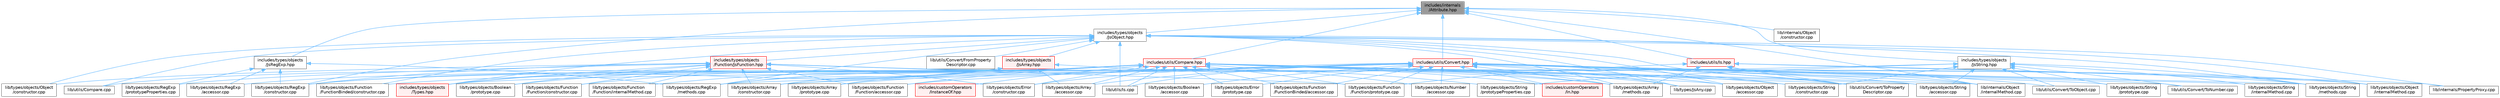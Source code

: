 digraph "includes/internals/Attribute.hpp"
{
 // LATEX_PDF_SIZE
  bgcolor="transparent";
  edge [fontname=Helvetica,fontsize=10,labelfontname=Helvetica,labelfontsize=10];
  node [fontname=Helvetica,fontsize=10,shape=box,height=0.2,width=0.4];
  Node1 [id="Node000001",label="includes/internals\l/Attribute.hpp",height=0.2,width=0.4,color="gray40", fillcolor="grey60", style="filled", fontcolor="black",tooltip=" "];
  Node1 -> Node2 [id="edge1_Node000001_Node000002",dir="back",color="steelblue1",style="solid",tooltip=" "];
  Node2 [id="Node000002",label="includes/types/objects\l/JsObject.hpp",height=0.2,width=0.4,color="grey40", fillcolor="white", style="filled",URL="$JsObject_8hpp.html",tooltip=" "];
  Node2 -> Node3 [id="edge2_Node000002_Node000003",dir="back",color="steelblue1",style="solid",tooltip=" "];
  Node3 [id="Node000003",label="includes/types/objects\l/Function/JsFunction.hpp",height=0.2,width=0.4,color="red", fillcolor="#FFF0F0", style="filled",URL="$JsFunction_8hpp.html",tooltip=" "];
  Node3 -> Node5 [id="edge3_Node000003_Node000005",dir="back",color="steelblue1",style="solid",tooltip=" "];
  Node5 [id="Node000005",label="includes/types/objects\l/Types.hpp",height=0.2,width=0.4,color="red", fillcolor="#FFF0F0", style="filled",URL="$objects_2Types_8hpp.html",tooltip=" "];
  Node3 -> Node13 [id="edge4_Node000003_Node000013",dir="back",color="steelblue1",style="solid",tooltip=" "];
  Node13 [id="Node000013",label="lib/types/objects/Array\l/constructor.cpp",height=0.2,width=0.4,color="grey40", fillcolor="white", style="filled",URL="$types_2objects_2Array_2constructor_8cpp.html",tooltip=" "];
  Node3 -> Node16 [id="edge5_Node000003_Node000016",dir="back",color="steelblue1",style="solid",tooltip=" "];
  Node16 [id="Node000016",label="lib/types/objects/Boolean\l/prototype.cpp",height=0.2,width=0.4,color="grey40", fillcolor="white", style="filled",URL="$Boolean_2prototype_8cpp.html",tooltip=" "];
  Node3 -> Node24 [id="edge6_Node000003_Node000024",dir="back",color="steelblue1",style="solid",tooltip=" "];
  Node24 [id="Node000024",label="lib/types/objects/Error\l/constructor.cpp",height=0.2,width=0.4,color="grey40", fillcolor="white", style="filled",URL="$types_2objects_2Error_2constructor_8cpp.html",tooltip=" "];
  Node3 -> Node26 [id="edge7_Node000003_Node000026",dir="back",color="steelblue1",style="solid",tooltip=" "];
  Node26 [id="Node000026",label="lib/types/objects/Function\l/Function/accessor.cpp",height=0.2,width=0.4,color="grey40", fillcolor="white", style="filled",URL="$types_2objects_2Function_2Function_2accessor_8cpp.html",tooltip=" "];
  Node3 -> Node27 [id="edge8_Node000003_Node000027",dir="back",color="steelblue1",style="solid",tooltip=" "];
  Node27 [id="Node000027",label="lib/types/objects/Function\l/Function/constructor.cpp",height=0.2,width=0.4,color="grey40", fillcolor="white", style="filled",URL="$types_2objects_2Function_2Function_2constructor_8cpp.html",tooltip=" "];
  Node3 -> Node28 [id="edge9_Node000003_Node000028",dir="back",color="steelblue1",style="solid",tooltip=" "];
  Node28 [id="Node000028",label="lib/types/objects/Function\l/Function/internalMethod.cpp",height=0.2,width=0.4,color="grey40", fillcolor="white", style="filled",URL="$types_2objects_2Function_2Function_2internalMethod_8cpp.html",tooltip=" "];
  Node3 -> Node7 [id="edge10_Node000003_Node000007",dir="back",color="steelblue1",style="solid",tooltip=" "];
  Node7 [id="Node000007",label="lib/types/objects/Function\l/Function/prototype.cpp",height=0.2,width=0.4,color="grey40", fillcolor="white", style="filled",URL="$Function_2Function_2prototype_8cpp.html",tooltip=" "];
  Node3 -> Node33 [id="edge11_Node000003_Node000033",dir="back",color="steelblue1",style="solid",tooltip=" "];
  Node33 [id="Node000033",label="lib/types/objects/Object\l/constructor.cpp",height=0.2,width=0.4,color="grey40", fillcolor="white", style="filled",URL="$types_2objects_2Object_2constructor_8cpp.html",tooltip=" "];
  Node3 -> Node37 [id="edge12_Node000003_Node000037",dir="back",color="steelblue1",style="solid",tooltip=" "];
  Node37 [id="Node000037",label="lib/types/objects/RegExp\l/constructor.cpp",height=0.2,width=0.4,color="grey40", fillcolor="white", style="filled",URL="$types_2objects_2RegExp_2constructor_8cpp.html",tooltip=" "];
  Node3 -> Node38 [id="edge13_Node000003_Node000038",dir="back",color="steelblue1",style="solid",tooltip=" "];
  Node38 [id="Node000038",label="lib/types/objects/RegExp\l/prototypeProperties.cpp",height=0.2,width=0.4,color="grey40", fillcolor="white", style="filled",URL="$RegExp_2prototypeProperties_8cpp.html",tooltip=" "];
  Node3 -> Node39 [id="edge14_Node000003_Node000039",dir="back",color="steelblue1",style="solid",tooltip=" "];
  Node39 [id="Node000039",label="lib/types/objects/String\l/constructor.cpp",height=0.2,width=0.4,color="grey40", fillcolor="white", style="filled",URL="$types_2objects_2String_2constructor_8cpp.html",tooltip=" "];
  Node3 -> Node40 [id="edge15_Node000003_Node000040",dir="back",color="steelblue1",style="solid",tooltip=" "];
  Node40 [id="Node000040",label="lib/types/objects/String\l/prototypeProperties.cpp",height=0.2,width=0.4,color="grey40", fillcolor="white", style="filled",URL="$String_2prototypeProperties_8cpp.html",tooltip=" "];
  Node2 -> Node42 [id="edge16_Node000002_Node000042",dir="back",color="steelblue1",style="solid",tooltip=" "];
  Node42 [id="Node000042",label="includes/types/objects\l/JsArray.hpp",height=0.2,width=0.4,color="red", fillcolor="#FFF0F0", style="filled",URL="$JsArray_8hpp.html",tooltip=" "];
  Node42 -> Node5 [id="edge17_Node000042_Node000005",dir="back",color="steelblue1",style="solid",tooltip=" "];
  Node42 -> Node43 [id="edge18_Node000042_Node000043",dir="back",color="steelblue1",style="solid",tooltip=" "];
  Node43 [id="Node000043",label="lib/types/objects/Array\l/accessor.cpp",height=0.2,width=0.4,color="grey40", fillcolor="white", style="filled",URL="$types_2objects_2Array_2accessor_8cpp.html",tooltip=" "];
  Node42 -> Node13 [id="edge19_Node000042_Node000013",dir="back",color="steelblue1",style="solid",tooltip=" "];
  Node42 -> Node45 [id="edge20_Node000042_Node000045",dir="back",color="steelblue1",style="solid",tooltip=" "];
  Node45 [id="Node000045",label="lib/types/objects/Array\l/methods.cpp",height=0.2,width=0.4,color="grey40", fillcolor="white", style="filled",URL="$Array_2methods_8cpp.html",tooltip=" "];
  Node42 -> Node46 [id="edge21_Node000042_Node000046",dir="back",color="steelblue1",style="solid",tooltip=" "];
  Node46 [id="Node000046",label="lib/types/objects/Array\l/prototype.cpp",height=0.2,width=0.4,color="grey40", fillcolor="white", style="filled",URL="$Array_2prototype_8cpp.html",tooltip=" "];
  Node42 -> Node47 [id="edge22_Node000042_Node000047",dir="back",color="steelblue1",style="solid",tooltip=" "];
  Node47 [id="Node000047",label="lib/types/objects/RegExp\l/methods.cpp",height=0.2,width=0.4,color="grey40", fillcolor="white", style="filled",URL="$RegExp_2methods_8cpp.html",tooltip=" "];
  Node2 -> Node5 [id="edge23_Node000002_Node000005",dir="back",color="steelblue1",style="solid",tooltip=" "];
  Node2 -> Node48 [id="edge24_Node000002_Node000048",dir="back",color="steelblue1",style="solid",tooltip=" "];
  Node48 [id="Node000048",label="lib/internals/PropertyProxy.cpp",height=0.2,width=0.4,color="grey40", fillcolor="white", style="filled",URL="$PropertyProxy_8cpp.html",tooltip=" "];
  Node2 -> Node49 [id="edge25_Node000002_Node000049",dir="back",color="steelblue1",style="solid",tooltip=" "];
  Node49 [id="Node000049",label="lib/types/JsAny.cpp",height=0.2,width=0.4,color="grey40", fillcolor="white", style="filled",URL="$JsAny_8cpp.html",tooltip=" "];
  Node2 -> Node45 [id="edge26_Node000002_Node000045",dir="back",color="steelblue1",style="solid",tooltip=" "];
  Node2 -> Node9 [id="edge27_Node000002_Node000009",dir="back",color="steelblue1",style="solid",tooltip=" "];
  Node9 [id="Node000009",label="lib/types/objects/Function\l/FunctionBinded/constructor.cpp",height=0.2,width=0.4,color="grey40", fillcolor="white", style="filled",URL="$types_2objects_2Function_2FunctionBinded_2constructor_8cpp.html",tooltip=" "];
  Node2 -> Node50 [id="edge28_Node000002_Node000050",dir="back",color="steelblue1",style="solid",tooltip=" "];
  Node50 [id="Node000050",label="lib/types/objects/Object\l/accessor.cpp",height=0.2,width=0.4,color="grey40", fillcolor="white", style="filled",URL="$types_2objects_2Object_2accessor_8cpp.html",tooltip=" "];
  Node2 -> Node33 [id="edge29_Node000002_Node000033",dir="back",color="steelblue1",style="solid",tooltip=" "];
  Node2 -> Node51 [id="edge30_Node000002_Node000051",dir="back",color="steelblue1",style="solid",tooltip=" "];
  Node51 [id="Node000051",label="lib/types/objects/Object\l/internalMethod.cpp",height=0.2,width=0.4,color="grey40", fillcolor="white", style="filled",URL="$types_2objects_2Object_2internalMethod_8cpp.html",tooltip=" "];
  Node2 -> Node47 [id="edge31_Node000002_Node000047",dir="back",color="steelblue1",style="solid",tooltip=" "];
  Node2 -> Node52 [id="edge32_Node000002_Node000052",dir="back",color="steelblue1",style="solid",tooltip=" "];
  Node52 [id="Node000052",label="lib/types/objects/String\l/methods.cpp",height=0.2,width=0.4,color="grey40", fillcolor="white", style="filled",URL="$String_2methods_8cpp.html",tooltip=" "];
  Node2 -> Node53 [id="edge33_Node000002_Node000053",dir="back",color="steelblue1",style="solid",tooltip=" "];
  Node53 [id="Node000053",label="lib/utils/Compare.cpp",height=0.2,width=0.4,color="grey40", fillcolor="white", style="filled",URL="$Compare_8cpp.html",tooltip=" "];
  Node2 -> Node54 [id="edge34_Node000002_Node000054",dir="back",color="steelblue1",style="solid",tooltip=" "];
  Node54 [id="Node000054",label="lib/utils/Convert/FromProperty\lDescriptor.cpp",height=0.2,width=0.4,color="grey40", fillcolor="white", style="filled",URL="$FromPropertyDescriptor_8cpp.html",tooltip=" "];
  Node2 -> Node55 [id="edge35_Node000002_Node000055",dir="back",color="steelblue1",style="solid",tooltip=" "];
  Node55 [id="Node000055",label="lib/utils/Convert/ToProperty\lDescriptor.cpp",height=0.2,width=0.4,color="grey40", fillcolor="white", style="filled",URL="$ToPropertyDescriptor_8cpp.html",tooltip=" "];
  Node2 -> Node56 [id="edge36_Node000002_Node000056",dir="back",color="steelblue1",style="solid",tooltip=" "];
  Node56 [id="Node000056",label="lib/utils/Is.cpp",height=0.2,width=0.4,color="grey40", fillcolor="white", style="filled",URL="$Is_8cpp.html",tooltip=" "];
  Node1 -> Node57 [id="edge37_Node000001_Node000057",dir="back",color="steelblue1",style="solid",tooltip=" "];
  Node57 [id="Node000057",label="includes/types/objects\l/JsRegExp.hpp",height=0.2,width=0.4,color="grey40", fillcolor="white", style="filled",URL="$JsRegExp_8hpp.html",tooltip=" "];
  Node57 -> Node58 [id="edge38_Node000057_Node000058",dir="back",color="steelblue1",style="solid",tooltip=" "];
  Node58 [id="Node000058",label="lib/types/objects/RegExp\l/accessor.cpp",height=0.2,width=0.4,color="grey40", fillcolor="white", style="filled",URL="$types_2objects_2RegExp_2accessor_8cpp.html",tooltip=" "];
  Node57 -> Node37 [id="edge39_Node000057_Node000037",dir="back",color="steelblue1",style="solid",tooltip=" "];
  Node57 -> Node47 [id="edge40_Node000057_Node000047",dir="back",color="steelblue1",style="solid",tooltip=" "];
  Node57 -> Node38 [id="edge41_Node000057_Node000038",dir="back",color="steelblue1",style="solid",tooltip=" "];
  Node1 -> Node59 [id="edge42_Node000001_Node000059",dir="back",color="steelblue1",style="solid",tooltip=" "];
  Node59 [id="Node000059",label="includes/types/objects\l/JsString.hpp",height=0.2,width=0.4,color="grey40", fillcolor="white", style="filled",URL="$JsString_8hpp.html",tooltip=" "];
  Node59 -> Node5 [id="edge43_Node000059_Node000005",dir="back",color="steelblue1",style="solid",tooltip=" "];
  Node59 -> Node60 [id="edge44_Node000059_Node000060",dir="back",color="steelblue1",style="solid",tooltip=" "];
  Node60 [id="Node000060",label="lib/types/objects/String\l/accessor.cpp",height=0.2,width=0.4,color="grey40", fillcolor="white", style="filled",URL="$types_2objects_2String_2accessor_8cpp.html",tooltip=" "];
  Node59 -> Node39 [id="edge45_Node000059_Node000039",dir="back",color="steelblue1",style="solid",tooltip=" "];
  Node59 -> Node61 [id="edge46_Node000059_Node000061",dir="back",color="steelblue1",style="solid",tooltip=" "];
  Node61 [id="Node000061",label="lib/types/objects/String\l/internalMethod.cpp",height=0.2,width=0.4,color="grey40", fillcolor="white", style="filled",URL="$types_2objects_2String_2internalMethod_8cpp.html",tooltip=" "];
  Node59 -> Node52 [id="edge47_Node000059_Node000052",dir="back",color="steelblue1",style="solid",tooltip=" "];
  Node59 -> Node62 [id="edge48_Node000059_Node000062",dir="back",color="steelblue1",style="solid",tooltip=" "];
  Node62 [id="Node000062",label="lib/types/objects/String\l/prototype.cpp",height=0.2,width=0.4,color="grey40", fillcolor="white", style="filled",URL="$String_2prototype_8cpp.html",tooltip=" "];
  Node59 -> Node40 [id="edge49_Node000059_Node000040",dir="back",color="steelblue1",style="solid",tooltip=" "];
  Node59 -> Node63 [id="edge50_Node000059_Node000063",dir="back",color="steelblue1",style="solid",tooltip=" "];
  Node63 [id="Node000063",label="lib/utils/Convert/ToNumber.cpp",height=0.2,width=0.4,color="grey40", fillcolor="white", style="filled",URL="$ToNumber_8cpp.html",tooltip=" "];
  Node59 -> Node64 [id="edge51_Node000059_Node000064",dir="back",color="steelblue1",style="solid",tooltip=" "];
  Node64 [id="Node000064",label="lib/utils/Convert/ToObject.cpp",height=0.2,width=0.4,color="grey40", fillcolor="white", style="filled",URL="$ToObject_8cpp.html",tooltip=" "];
  Node1 -> Node65 [id="edge52_Node000001_Node000065",dir="back",color="steelblue1",style="solid",tooltip=" "];
  Node65 [id="Node000065",label="includes/utils/Compare.hpp",height=0.2,width=0.4,color="red", fillcolor="#FFF0F0", style="filled",URL="$Compare_8hpp.html",tooltip=" "];
  Node65 -> Node66 [id="edge53_Node000065_Node000066",dir="back",color="steelblue1",style="solid",tooltip=" "];
  Node66 [id="Node000066",label="includes/customOperators\l/In.hpp",height=0.2,width=0.4,color="red", fillcolor="#FFF0F0", style="filled",URL="$In_8hpp.html",tooltip=" "];
  Node65 -> Node68 [id="edge54_Node000065_Node000068",dir="back",color="steelblue1",style="solid",tooltip=" "];
  Node68 [id="Node000068",label="includes/customOperators\l/InstanceOf.hpp",height=0.2,width=0.4,color="red", fillcolor="#FFF0F0", style="filled",URL="$InstanceOf_8hpp.html",tooltip=" "];
  Node65 -> Node69 [id="edge55_Node000065_Node000069",dir="back",color="steelblue1",style="solid",tooltip=" "];
  Node69 [id="Node000069",label="lib/internals/Object\l/internalMethod.cpp",height=0.2,width=0.4,color="grey40", fillcolor="white", style="filled",URL="$internals_2Object_2internalMethod_8cpp.html",tooltip=" "];
  Node65 -> Node49 [id="edge56_Node000065_Node000049",dir="back",color="steelblue1",style="solid",tooltip=" "];
  Node65 -> Node43 [id="edge57_Node000065_Node000043",dir="back",color="steelblue1",style="solid",tooltip=" "];
  Node65 -> Node13 [id="edge58_Node000065_Node000013",dir="back",color="steelblue1",style="solid",tooltip=" "];
  Node65 -> Node45 [id="edge59_Node000065_Node000045",dir="back",color="steelblue1",style="solid",tooltip=" "];
  Node65 -> Node46 [id="edge60_Node000065_Node000046",dir="back",color="steelblue1",style="solid",tooltip=" "];
  Node65 -> Node70 [id="edge61_Node000065_Node000070",dir="back",color="steelblue1",style="solid",tooltip=" "];
  Node70 [id="Node000070",label="lib/types/objects/Boolean\l/accessor.cpp",height=0.2,width=0.4,color="grey40", fillcolor="white", style="filled",URL="$types_2objects_2Boolean_2accessor_8cpp.html",tooltip=" "];
  Node65 -> Node16 [id="edge62_Node000065_Node000016",dir="back",color="steelblue1",style="solid",tooltip=" "];
  Node65 -> Node24 [id="edge63_Node000065_Node000024",dir="back",color="steelblue1",style="solid",tooltip=" "];
  Node65 -> Node71 [id="edge64_Node000065_Node000071",dir="back",color="steelblue1",style="solid",tooltip=" "];
  Node71 [id="Node000071",label="lib/types/objects/Error\l/prototype.cpp",height=0.2,width=0.4,color="grey40", fillcolor="white", style="filled",URL="$Error_2prototype_8cpp.html",tooltip=" "];
  Node65 -> Node26 [id="edge65_Node000065_Node000026",dir="back",color="steelblue1",style="solid",tooltip=" "];
  Node65 -> Node27 [id="edge66_Node000065_Node000027",dir="back",color="steelblue1",style="solid",tooltip=" "];
  Node65 -> Node28 [id="edge67_Node000065_Node000028",dir="back",color="steelblue1",style="solid",tooltip=" "];
  Node65 -> Node7 [id="edge68_Node000065_Node000007",dir="back",color="steelblue1",style="solid",tooltip=" "];
  Node65 -> Node8 [id="edge69_Node000065_Node000008",dir="back",color="steelblue1",style="solid",tooltip=" "];
  Node8 [id="Node000008",label="lib/types/objects/Function\l/FunctionBinded/accessor.cpp",height=0.2,width=0.4,color="grey40", fillcolor="white", style="filled",URL="$types_2objects_2Function_2FunctionBinded_2accessor_8cpp.html",tooltip=" "];
  Node65 -> Node72 [id="edge70_Node000065_Node000072",dir="back",color="steelblue1",style="solid",tooltip=" "];
  Node72 [id="Node000072",label="lib/types/objects/Number\l/accessor.cpp",height=0.2,width=0.4,color="grey40", fillcolor="white", style="filled",URL="$types_2objects_2Number_2accessor_8cpp.html",tooltip=" "];
  Node65 -> Node50 [id="edge71_Node000065_Node000050",dir="back",color="steelblue1",style="solid",tooltip=" "];
  Node65 -> Node58 [id="edge72_Node000065_Node000058",dir="back",color="steelblue1",style="solid",tooltip=" "];
  Node65 -> Node37 [id="edge73_Node000065_Node000037",dir="back",color="steelblue1",style="solid",tooltip=" "];
  Node65 -> Node47 [id="edge74_Node000065_Node000047",dir="back",color="steelblue1",style="solid",tooltip=" "];
  Node65 -> Node60 [id="edge75_Node000065_Node000060",dir="back",color="steelblue1",style="solid",tooltip=" "];
  Node65 -> Node52 [id="edge76_Node000065_Node000052",dir="back",color="steelblue1",style="solid",tooltip=" "];
  Node65 -> Node53 [id="edge77_Node000065_Node000053",dir="back",color="steelblue1",style="solid",tooltip=" "];
  Node65 -> Node64 [id="edge78_Node000065_Node000064",dir="back",color="steelblue1",style="solid",tooltip=" "];
  Node65 -> Node55 [id="edge79_Node000065_Node000055",dir="back",color="steelblue1",style="solid",tooltip=" "];
  Node65 -> Node56 [id="edge80_Node000065_Node000056",dir="back",color="steelblue1",style="solid",tooltip=" "];
  Node1 -> Node76 [id="edge81_Node000001_Node000076",dir="back",color="steelblue1",style="solid",tooltip=" "];
  Node76 [id="Node000076",label="includes/utils/Convert.hpp",height=0.2,width=0.4,color="red", fillcolor="#FFF0F0", style="filled",URL="$Convert_8hpp.html",tooltip=" "];
  Node76 -> Node66 [id="edge82_Node000076_Node000066",dir="back",color="steelblue1",style="solid",tooltip=" "];
  Node76 -> Node69 [id="edge83_Node000076_Node000069",dir="back",color="steelblue1",style="solid",tooltip=" "];
  Node76 -> Node49 [id="edge84_Node000076_Node000049",dir="back",color="steelblue1",style="solid",tooltip=" "];
  Node76 -> Node43 [id="edge85_Node000076_Node000043",dir="back",color="steelblue1",style="solid",tooltip=" "];
  Node76 -> Node13 [id="edge86_Node000076_Node000013",dir="back",color="steelblue1",style="solid",tooltip=" "];
  Node76 -> Node45 [id="edge87_Node000076_Node000045",dir="back",color="steelblue1",style="solid",tooltip=" "];
  Node76 -> Node70 [id="edge88_Node000076_Node000070",dir="back",color="steelblue1",style="solid",tooltip=" "];
  Node76 -> Node24 [id="edge89_Node000076_Node000024",dir="back",color="steelblue1",style="solid",tooltip=" "];
  Node76 -> Node71 [id="edge90_Node000076_Node000071",dir="back",color="steelblue1",style="solid",tooltip=" "];
  Node76 -> Node26 [id="edge91_Node000076_Node000026",dir="back",color="steelblue1",style="solid",tooltip=" "];
  Node76 -> Node7 [id="edge92_Node000076_Node000007",dir="back",color="steelblue1",style="solid",tooltip=" "];
  Node76 -> Node8 [id="edge93_Node000076_Node000008",dir="back",color="steelblue1",style="solid",tooltip=" "];
  Node76 -> Node9 [id="edge94_Node000076_Node000009",dir="back",color="steelblue1",style="solid",tooltip=" "];
  Node76 -> Node72 [id="edge95_Node000076_Node000072",dir="back",color="steelblue1",style="solid",tooltip=" "];
  Node76 -> Node50 [id="edge96_Node000076_Node000050",dir="back",color="steelblue1",style="solid",tooltip=" "];
  Node76 -> Node51 [id="edge97_Node000076_Node000051",dir="back",color="steelblue1",style="solid",tooltip=" "];
  Node76 -> Node37 [id="edge98_Node000076_Node000037",dir="back",color="steelblue1",style="solid",tooltip=" "];
  Node76 -> Node47 [id="edge99_Node000076_Node000047",dir="back",color="steelblue1",style="solid",tooltip=" "];
  Node76 -> Node60 [id="edge100_Node000076_Node000060",dir="back",color="steelblue1",style="solid",tooltip=" "];
  Node76 -> Node39 [id="edge101_Node000076_Node000039",dir="back",color="steelblue1",style="solid",tooltip=" "];
  Node76 -> Node61 [id="edge102_Node000076_Node000061",dir="back",color="steelblue1",style="solid",tooltip=" "];
  Node76 -> Node52 [id="edge103_Node000076_Node000052",dir="back",color="steelblue1",style="solid",tooltip=" "];
  Node76 -> Node62 [id="edge104_Node000076_Node000062",dir="back",color="steelblue1",style="solid",tooltip=" "];
  Node76 -> Node63 [id="edge105_Node000076_Node000063",dir="back",color="steelblue1",style="solid",tooltip=" "];
  Node76 -> Node55 [id="edge106_Node000076_Node000055",dir="back",color="steelblue1",style="solid",tooltip=" "];
  Node76 -> Node56 [id="edge107_Node000076_Node000056",dir="back",color="steelblue1",style="solid",tooltip=" "];
  Node1 -> Node124 [id="edge108_Node000001_Node000124",dir="back",color="steelblue1",style="solid",tooltip=" "];
  Node124 [id="Node000124",label="includes/utils/Is.hpp",height=0.2,width=0.4,color="red", fillcolor="#FFF0F0", style="filled",URL="$Is_8hpp.html",tooltip=" "];
  Node124 -> Node69 [id="edge109_Node000124_Node000069",dir="back",color="steelblue1",style="solid",tooltip=" "];
  Node124 -> Node48 [id="edge110_Node000124_Node000048",dir="back",color="steelblue1",style="solid",tooltip=" "];
  Node124 -> Node45 [id="edge111_Node000124_Node000045",dir="back",color="steelblue1",style="solid",tooltip=" "];
  Node124 -> Node7 [id="edge112_Node000124_Node000007",dir="back",color="steelblue1",style="solid",tooltip=" "];
  Node124 -> Node51 [id="edge113_Node000124_Node000051",dir="back",color="steelblue1",style="solid",tooltip=" "];
  Node124 -> Node55 [id="edge114_Node000124_Node000055",dir="back",color="steelblue1",style="solid",tooltip=" "];
  Node1 -> Node125 [id="edge115_Node000001_Node000125",dir="back",color="steelblue1",style="solid",tooltip=" "];
  Node125 [id="Node000125",label="lib/internals/Object\l/constructor.cpp",height=0.2,width=0.4,color="grey40", fillcolor="white", style="filled",URL="$internals_2Object_2constructor_8cpp.html",tooltip=" "];
  Node1 -> Node69 [id="edge116_Node000001_Node000069",dir="back",color="steelblue1",style="solid",tooltip=" "];
  Node1 -> Node37 [id="edge117_Node000001_Node000037",dir="back",color="steelblue1",style="solid",tooltip=" "];
}
